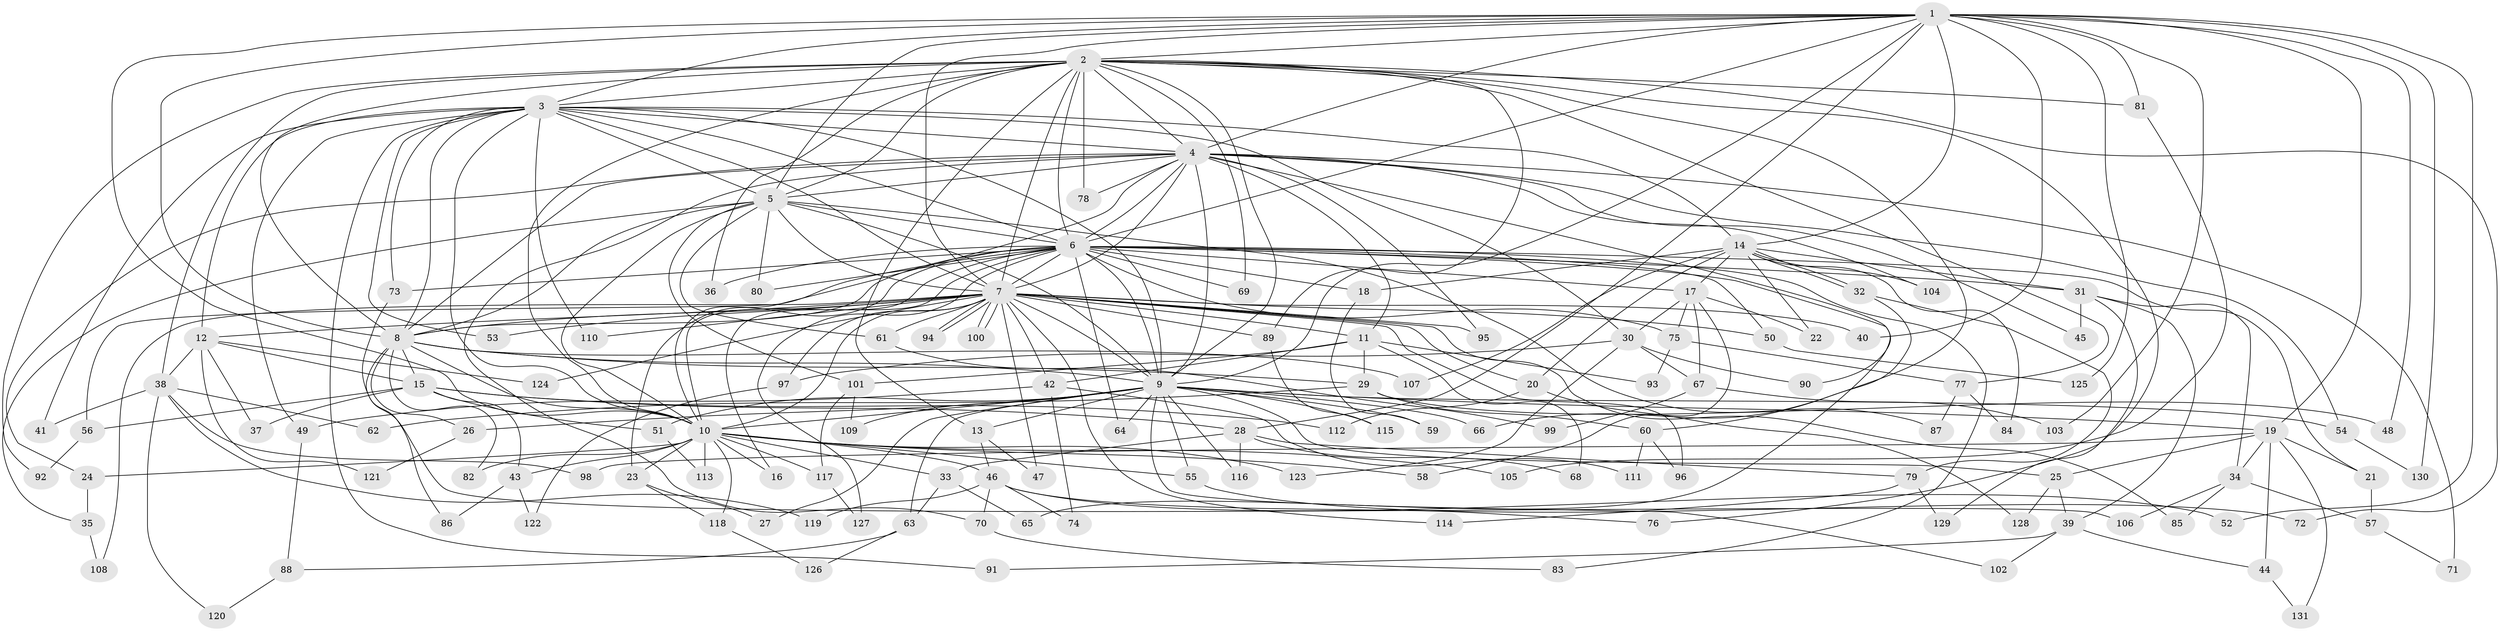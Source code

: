// coarse degree distribution, {18: 0.0196078431372549, 24: 0.029411764705882353, 23: 0.00980392156862745, 14: 0.00980392156862745, 32: 0.00980392156862745, 21: 0.00980392156862745, 6: 0.029411764705882353, 7: 0.0392156862745098, 4: 0.10784313725490197, 12: 0.0196078431372549, 2: 0.5490196078431373, 3: 0.11764705882352941, 8: 0.00980392156862745, 5: 0.0392156862745098}
// Generated by graph-tools (version 1.1) at 2025/23/03/03/25 07:23:41]
// undirected, 131 vertices, 287 edges
graph export_dot {
graph [start="1"]
  node [color=gray90,style=filled];
  1;
  2;
  3;
  4;
  5;
  6;
  7;
  8;
  9;
  10;
  11;
  12;
  13;
  14;
  15;
  16;
  17;
  18;
  19;
  20;
  21;
  22;
  23;
  24;
  25;
  26;
  27;
  28;
  29;
  30;
  31;
  32;
  33;
  34;
  35;
  36;
  37;
  38;
  39;
  40;
  41;
  42;
  43;
  44;
  45;
  46;
  47;
  48;
  49;
  50;
  51;
  52;
  53;
  54;
  55;
  56;
  57;
  58;
  59;
  60;
  61;
  62;
  63;
  64;
  65;
  66;
  67;
  68;
  69;
  70;
  71;
  72;
  73;
  74;
  75;
  76;
  77;
  78;
  79;
  80;
  81;
  82;
  83;
  84;
  85;
  86;
  87;
  88;
  89;
  90;
  91;
  92;
  93;
  94;
  95;
  96;
  97;
  98;
  99;
  100;
  101;
  102;
  103;
  104;
  105;
  106;
  107;
  108;
  109;
  110;
  111;
  112;
  113;
  114;
  115;
  116;
  117;
  118;
  119;
  120;
  121;
  122;
  123;
  124;
  125;
  126;
  127;
  128;
  129;
  130;
  131;
  1 -- 2;
  1 -- 3;
  1 -- 4;
  1 -- 5;
  1 -- 6;
  1 -- 7;
  1 -- 8;
  1 -- 9;
  1 -- 10;
  1 -- 14;
  1 -- 19;
  1 -- 28;
  1 -- 40;
  1 -- 48;
  1 -- 52;
  1 -- 81;
  1 -- 103;
  1 -- 125;
  1 -- 130;
  2 -- 3;
  2 -- 4;
  2 -- 5;
  2 -- 6;
  2 -- 7;
  2 -- 8;
  2 -- 9;
  2 -- 10;
  2 -- 13;
  2 -- 36;
  2 -- 38;
  2 -- 66;
  2 -- 69;
  2 -- 72;
  2 -- 76;
  2 -- 77;
  2 -- 78;
  2 -- 81;
  2 -- 89;
  2 -- 92;
  3 -- 4;
  3 -- 5;
  3 -- 6;
  3 -- 7;
  3 -- 8;
  3 -- 9;
  3 -- 10;
  3 -- 12;
  3 -- 14;
  3 -- 30;
  3 -- 41;
  3 -- 49;
  3 -- 53;
  3 -- 73;
  3 -- 91;
  3 -- 110;
  4 -- 5;
  4 -- 6;
  4 -- 7;
  4 -- 8;
  4 -- 9;
  4 -- 10;
  4 -- 11;
  4 -- 24;
  4 -- 45;
  4 -- 54;
  4 -- 70;
  4 -- 71;
  4 -- 78;
  4 -- 90;
  4 -- 95;
  4 -- 104;
  5 -- 6;
  5 -- 7;
  5 -- 8;
  5 -- 9;
  5 -- 10;
  5 -- 35;
  5 -- 61;
  5 -- 80;
  5 -- 87;
  5 -- 101;
  6 -- 7;
  6 -- 8;
  6 -- 9;
  6 -- 10;
  6 -- 16;
  6 -- 17;
  6 -- 18;
  6 -- 21;
  6 -- 23;
  6 -- 31;
  6 -- 36;
  6 -- 50;
  6 -- 56;
  6 -- 64;
  6 -- 65;
  6 -- 69;
  6 -- 73;
  6 -- 75;
  6 -- 80;
  6 -- 83;
  6 -- 127;
  7 -- 8;
  7 -- 9;
  7 -- 10;
  7 -- 11;
  7 -- 12;
  7 -- 20;
  7 -- 40;
  7 -- 42;
  7 -- 47;
  7 -- 50;
  7 -- 53;
  7 -- 61;
  7 -- 85;
  7 -- 89;
  7 -- 94;
  7 -- 94;
  7 -- 95;
  7 -- 96;
  7 -- 97;
  7 -- 100;
  7 -- 100;
  7 -- 108;
  7 -- 110;
  7 -- 114;
  7 -- 124;
  8 -- 9;
  8 -- 10;
  8 -- 15;
  8 -- 26;
  8 -- 29;
  8 -- 82;
  8 -- 86;
  8 -- 107;
  9 -- 10;
  9 -- 13;
  9 -- 19;
  9 -- 25;
  9 -- 26;
  9 -- 27;
  9 -- 51;
  9 -- 54;
  9 -- 55;
  9 -- 59;
  9 -- 63;
  9 -- 64;
  9 -- 66;
  9 -- 102;
  9 -- 109;
  9 -- 115;
  9 -- 116;
  10 -- 16;
  10 -- 23;
  10 -- 24;
  10 -- 33;
  10 -- 43;
  10 -- 46;
  10 -- 55;
  10 -- 58;
  10 -- 82;
  10 -- 105;
  10 -- 113;
  10 -- 117;
  10 -- 118;
  10 -- 123;
  11 -- 29;
  11 -- 42;
  11 -- 68;
  11 -- 93;
  11 -- 101;
  12 -- 15;
  12 -- 37;
  12 -- 38;
  12 -- 121;
  12 -- 124;
  13 -- 46;
  13 -- 47;
  14 -- 17;
  14 -- 18;
  14 -- 20;
  14 -- 22;
  14 -- 31;
  14 -- 32;
  14 -- 32;
  14 -- 84;
  14 -- 104;
  14 -- 107;
  15 -- 28;
  15 -- 37;
  15 -- 43;
  15 -- 51;
  15 -- 56;
  15 -- 112;
  17 -- 22;
  17 -- 30;
  17 -- 58;
  17 -- 67;
  17 -- 75;
  18 -- 59;
  19 -- 21;
  19 -- 25;
  19 -- 34;
  19 -- 44;
  19 -- 98;
  19 -- 131;
  20 -- 112;
  20 -- 128;
  21 -- 57;
  23 -- 27;
  23 -- 118;
  24 -- 35;
  25 -- 39;
  25 -- 128;
  26 -- 121;
  28 -- 33;
  28 -- 68;
  28 -- 79;
  28 -- 116;
  29 -- 48;
  29 -- 60;
  29 -- 62;
  30 -- 67;
  30 -- 90;
  30 -- 97;
  30 -- 123;
  31 -- 34;
  31 -- 39;
  31 -- 45;
  31 -- 129;
  32 -- 60;
  32 -- 79;
  33 -- 63;
  33 -- 65;
  34 -- 57;
  34 -- 85;
  34 -- 106;
  35 -- 108;
  38 -- 41;
  38 -- 62;
  38 -- 98;
  38 -- 119;
  38 -- 120;
  39 -- 44;
  39 -- 91;
  39 -- 102;
  42 -- 49;
  42 -- 74;
  42 -- 111;
  43 -- 86;
  43 -- 122;
  44 -- 131;
  46 -- 52;
  46 -- 70;
  46 -- 74;
  46 -- 76;
  46 -- 119;
  49 -- 88;
  50 -- 125;
  51 -- 113;
  54 -- 130;
  55 -- 72;
  56 -- 92;
  57 -- 71;
  60 -- 96;
  60 -- 111;
  61 -- 99;
  63 -- 88;
  63 -- 126;
  67 -- 99;
  67 -- 103;
  70 -- 83;
  73 -- 106;
  75 -- 77;
  75 -- 93;
  77 -- 84;
  77 -- 87;
  79 -- 114;
  79 -- 129;
  81 -- 105;
  88 -- 120;
  89 -- 115;
  97 -- 122;
  101 -- 109;
  101 -- 117;
  117 -- 127;
  118 -- 126;
}
